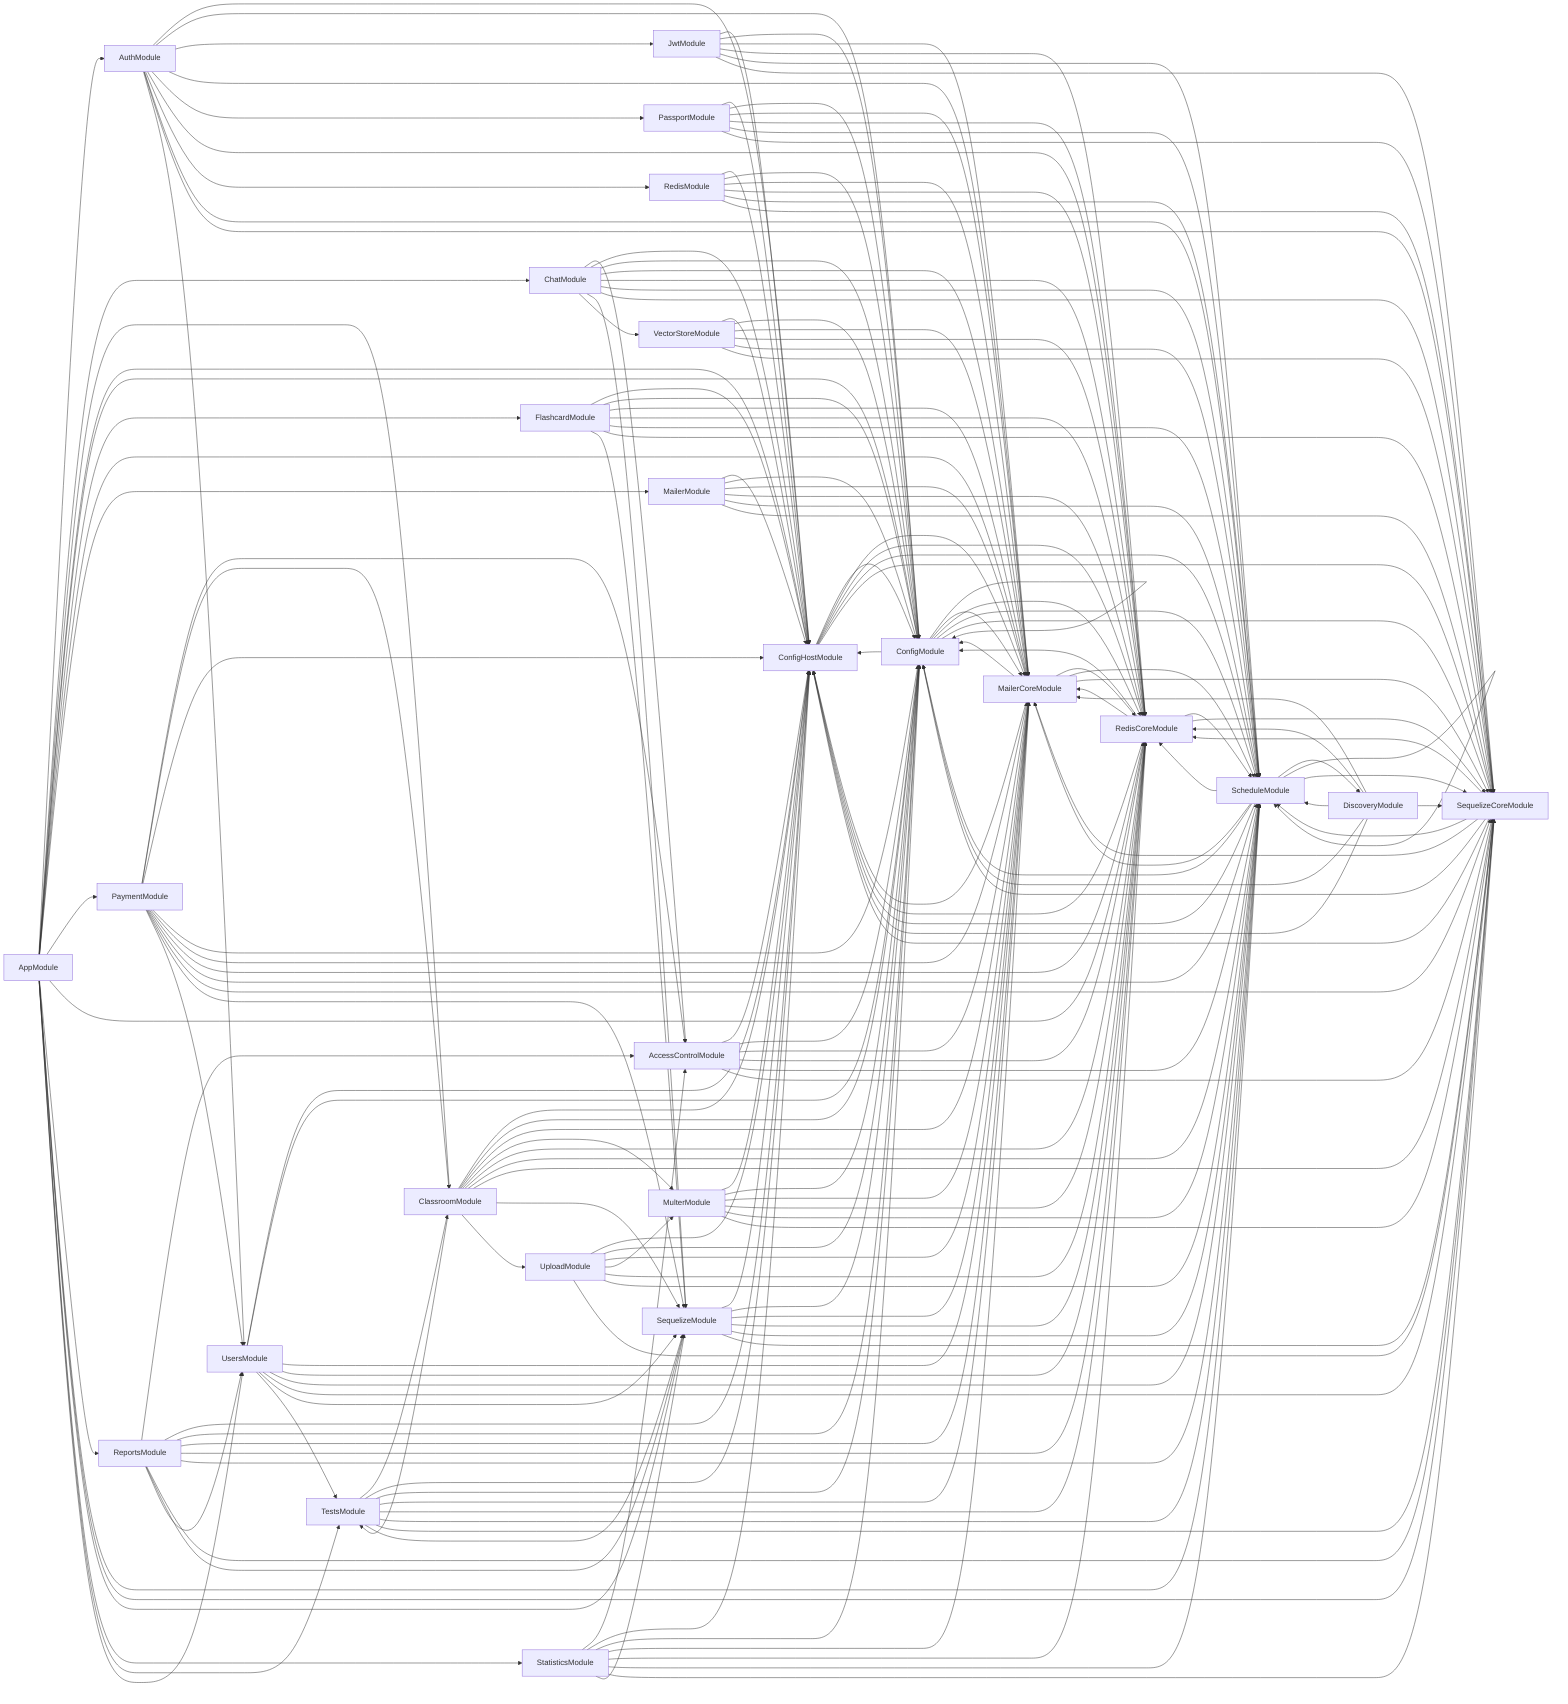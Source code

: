 graph LR
    AccessControlModule-->ConfigHostModule
  AccessControlModule-->ConfigModule
  AccessControlModule-->MailerCoreModule
  AccessControlModule-->RedisCoreModule
  AccessControlModule-->ScheduleModule
  AccessControlModule-->SequelizeCoreModule
  AppModule-->AuthModule
  AppModule-->ChatModule
  AppModule-->ClassroomModule
  AppModule-->ConfigHostModule
  AppModule-->ConfigModule
  AppModule-->FlashcardModule
  AppModule-->MailerCoreModule
  AppModule-->MailerModule
  AppModule-->PaymentModule
  AppModule-->RedisCoreModule
  AppModule-->ReportsModule
  AppModule-->ScheduleModule
  AppModule-->SequelizeCoreModule
  AppModule-->SequelizeModule
  AppModule-->StatisticsModule
  AppModule-->TestsModule
  AppModule-->UsersModule
  AuthModule-->ConfigHostModule
  AuthModule-->ConfigModule
  AuthModule-->JwtModule
  AuthModule-->MailerCoreModule
  AuthModule-->PassportModule
  AuthModule-->RedisCoreModule
  AuthModule-->RedisModule
  AuthModule-->ScheduleModule
  AuthModule-->SequelizeCoreModule
  AuthModule-->UsersModule
  ChatModule-->AccessControlModule
  ChatModule-->ConfigHostModule
  ChatModule-->ConfigModule
  ChatModule-->MailerCoreModule
  ChatModule-->RedisCoreModule
  ChatModule-->ScheduleModule
  ChatModule-->SequelizeCoreModule
  ChatModule-->SequelizeModule
  ChatModule-->VectorStoreModule
  ClassroomModule-->ConfigHostModule
  ClassroomModule-->ConfigModule
  ClassroomModule-->MailerCoreModule
  ClassroomModule-->MulterModule
  ClassroomModule-->RedisCoreModule
  ClassroomModule-->ScheduleModule
  ClassroomModule-->SequelizeCoreModule
  ClassroomModule-->SequelizeModule
  ClassroomModule-->TestsModule
  ClassroomModule-->UploadModule
  ConfigHostModule-->ConfigModule
  ConfigHostModule-->MailerCoreModule
  ConfigHostModule-->RedisCoreModule
  ConfigHostModule-->ScheduleModule
  ConfigHostModule-->SequelizeCoreModule
  ConfigModule-->ConfigHostModule
  ConfigModule-->ConfigModule
  ConfigModule-->MailerCoreModule
  ConfigModule-->RedisCoreModule
  ConfigModule-->ScheduleModule
  ConfigModule-->SequelizeCoreModule
  DiscoveryModule-->ConfigHostModule
  DiscoveryModule-->ConfigModule
  DiscoveryModule-->MailerCoreModule
  DiscoveryModule-->RedisCoreModule
  DiscoveryModule-->ScheduleModule
  DiscoveryModule-->SequelizeCoreModule
  FlashcardModule-->ConfigHostModule
  FlashcardModule-->ConfigModule
  FlashcardModule-->MailerCoreModule
  FlashcardModule-->RedisCoreModule
  FlashcardModule-->ScheduleModule
  FlashcardModule-->SequelizeCoreModule
  FlashcardModule-->SequelizeModule
  JwtModule-->ConfigHostModule
  JwtModule-->ConfigModule
  JwtModule-->MailerCoreModule
  JwtModule-->RedisCoreModule
  JwtModule-->ScheduleModule
  JwtModule-->SequelizeCoreModule
  MailerCoreModule-->ConfigHostModule
  MailerCoreModule-->ConfigModule
  MailerCoreModule-->RedisCoreModule
  MailerCoreModule-->ScheduleModule
  MailerCoreModule-->SequelizeCoreModule
  MailerModule-->ConfigHostModule
  MailerModule-->ConfigModule
  MailerModule-->MailerCoreModule
  MailerModule-->RedisCoreModule
  MailerModule-->ScheduleModule
  MailerModule-->SequelizeCoreModule
  MulterModule-->ConfigHostModule
  MulterModule-->ConfigModule
  MulterModule-->MailerCoreModule
  MulterModule-->RedisCoreModule
  MulterModule-->ScheduleModule
  MulterModule-->SequelizeCoreModule
  PassportModule-->ConfigHostModule
  PassportModule-->ConfigModule
  PassportModule-->MailerCoreModule
  PassportModule-->RedisCoreModule
  PassportModule-->ScheduleModule
  PassportModule-->SequelizeCoreModule
  PaymentModule-->AccessControlModule
  PaymentModule-->ClassroomModule
  PaymentModule-->ConfigHostModule
  PaymentModule-->ConfigModule
  PaymentModule-->MailerCoreModule
  PaymentModule-->RedisCoreModule
  PaymentModule-->ScheduleModule
  PaymentModule-->SequelizeCoreModule
  PaymentModule-->SequelizeModule
  PaymentModule-->UsersModule
  RedisCoreModule-->ConfigHostModule
  RedisCoreModule-->ConfigModule
  RedisCoreModule-->MailerCoreModule
  RedisCoreModule-->ScheduleModule
  RedisCoreModule-->SequelizeCoreModule
  RedisModule-->ConfigHostModule
  RedisModule-->ConfigModule
  RedisModule-->MailerCoreModule
  RedisModule-->RedisCoreModule
  RedisModule-->ScheduleModule
  RedisModule-->SequelizeCoreModule
  ReportsModule-->AccessControlModule
  ReportsModule-->ConfigHostModule
  ReportsModule-->ConfigModule
  ReportsModule-->MailerCoreModule
  ReportsModule-->RedisCoreModule
  ReportsModule-->ScheduleModule
  ReportsModule-->SequelizeCoreModule
  ReportsModule-->SequelizeModule
  ReportsModule-->UsersModule
  ScheduleModule-->ConfigHostModule
  ScheduleModule-->ConfigModule
  ScheduleModule-->DiscoveryModule
  ScheduleModule-->MailerCoreModule
  ScheduleModule-->RedisCoreModule
  ScheduleModule-->ScheduleModule
  ScheduleModule-->SequelizeCoreModule
  SequelizeCoreModule-->ConfigHostModule
  SequelizeCoreModule-->ConfigModule
  SequelizeCoreModule-->MailerCoreModule
  SequelizeCoreModule-->RedisCoreModule
  SequelizeCoreModule-->ScheduleModule
  SequelizeModule-->ConfigHostModule
  SequelizeModule-->ConfigModule
  SequelizeModule-->MailerCoreModule
  SequelizeModule-->RedisCoreModule
  SequelizeModule-->ScheduleModule
  SequelizeModule-->SequelizeCoreModule
  StatisticsModule-->AccessControlModule
  StatisticsModule-->ConfigHostModule
  StatisticsModule-->ConfigModule
  StatisticsModule-->MailerCoreModule
  StatisticsModule-->RedisCoreModule
  StatisticsModule-->ScheduleModule
  StatisticsModule-->SequelizeCoreModule
  StatisticsModule-->SequelizeModule
  TestsModule-->ClassroomModule
  TestsModule-->ConfigHostModule
  TestsModule-->ConfigModule
  TestsModule-->MailerCoreModule
  TestsModule-->RedisCoreModule
  TestsModule-->ScheduleModule
  TestsModule-->SequelizeCoreModule
  TestsModule-->SequelizeModule
  UploadModule-->ConfigHostModule
  UploadModule-->ConfigModule
  UploadModule-->MailerCoreModule
  UploadModule-->MulterModule
  UploadModule-->RedisCoreModule
  UploadModule-->ScheduleModule
  UploadModule-->SequelizeCoreModule
  UsersModule-->ConfigHostModule
  UsersModule-->ConfigModule
  UsersModule-->MailerCoreModule
  UsersModule-->RedisCoreModule
  UsersModule-->ScheduleModule
  UsersModule-->SequelizeCoreModule
  UsersModule-->SequelizeModule
  UsersModule-->TestsModule
  VectorStoreModule-->ConfigHostModule
  VectorStoreModule-->ConfigModule
  VectorStoreModule-->MailerCoreModule
  VectorStoreModule-->RedisCoreModule
  VectorStoreModule-->ScheduleModule
  VectorStoreModule-->SequelizeCoreModule